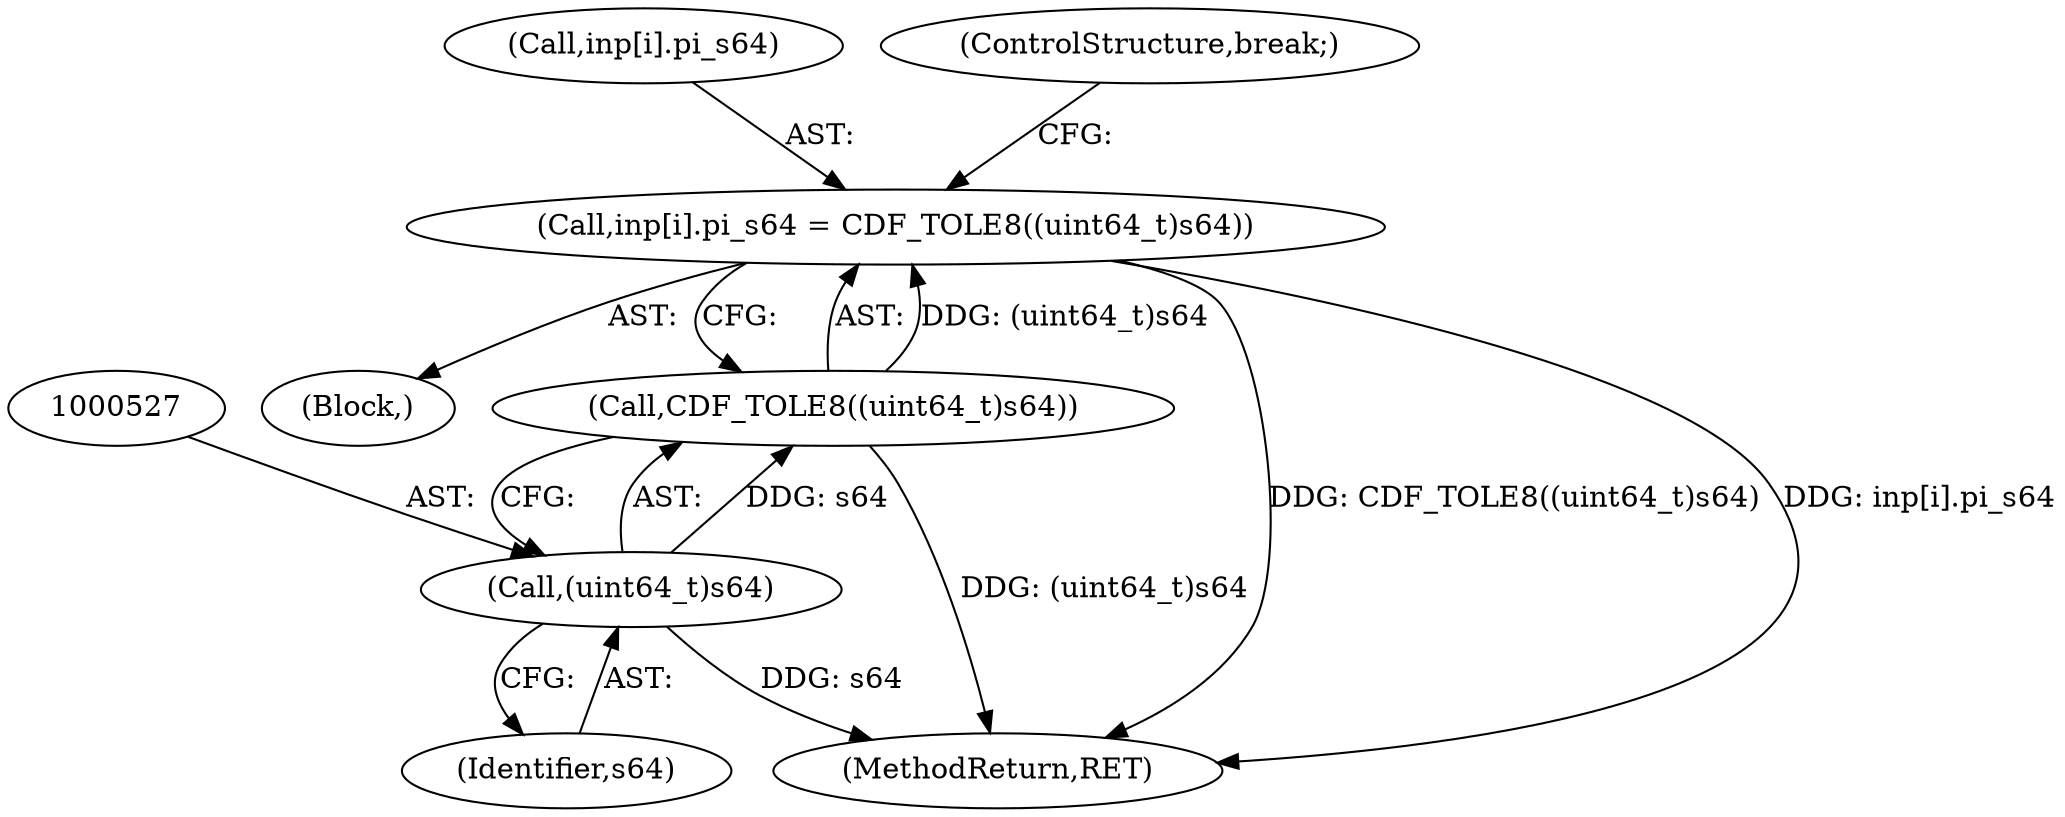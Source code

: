 digraph "0_file_f97486ef5dc3e8735440edc4fc8808c63e1a3ef0@pointer" {
"1000519" [label="(Call,inp[i].pi_s64 = CDF_TOLE8((uint64_t)s64))"];
"1000525" [label="(Call,CDF_TOLE8((uint64_t)s64))"];
"1000526" [label="(Call,(uint64_t)s64)"];
"1000519" [label="(Call,inp[i].pi_s64 = CDF_TOLE8((uint64_t)s64))"];
"1000525" [label="(Call,CDF_TOLE8((uint64_t)s64))"];
"1000520" [label="(Call,inp[i].pi_s64)"];
"1000401" [label="(Block,)"];
"1000529" [label="(ControlStructure,break;)"];
"1000853" [label="(MethodReturn,RET)"];
"1000526" [label="(Call,(uint64_t)s64)"];
"1000528" [label="(Identifier,s64)"];
"1000519" -> "1000401"  [label="AST: "];
"1000519" -> "1000525"  [label="CFG: "];
"1000520" -> "1000519"  [label="AST: "];
"1000525" -> "1000519"  [label="AST: "];
"1000529" -> "1000519"  [label="CFG: "];
"1000519" -> "1000853"  [label="DDG: CDF_TOLE8((uint64_t)s64)"];
"1000519" -> "1000853"  [label="DDG: inp[i].pi_s64"];
"1000525" -> "1000519"  [label="DDG: (uint64_t)s64"];
"1000525" -> "1000526"  [label="CFG: "];
"1000526" -> "1000525"  [label="AST: "];
"1000525" -> "1000853"  [label="DDG: (uint64_t)s64"];
"1000526" -> "1000525"  [label="DDG: s64"];
"1000526" -> "1000528"  [label="CFG: "];
"1000527" -> "1000526"  [label="AST: "];
"1000528" -> "1000526"  [label="AST: "];
"1000526" -> "1000853"  [label="DDG: s64"];
}
